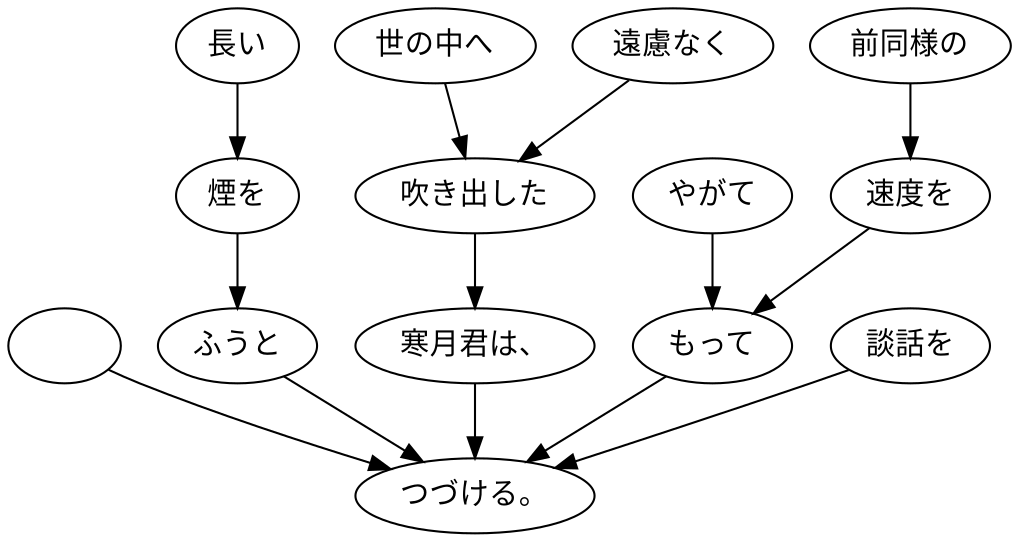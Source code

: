 digraph graph8064 {
	node0 [label="　"];
	node1 [label="長い"];
	node2 [label="煙を"];
	node3 [label="ふうと"];
	node4 [label="世の中へ"];
	node5 [label="遠慮なく"];
	node6 [label="吹き出した"];
	node7 [label="寒月君は、"];
	node8 [label="やがて"];
	node9 [label="前同様の"];
	node10 [label="速度を"];
	node11 [label="もって"];
	node12 [label="談話を"];
	node13 [label="つづける。"];
	node0 -> node13;
	node1 -> node2;
	node2 -> node3;
	node3 -> node13;
	node4 -> node6;
	node5 -> node6;
	node6 -> node7;
	node7 -> node13;
	node8 -> node11;
	node9 -> node10;
	node10 -> node11;
	node11 -> node13;
	node12 -> node13;
}
